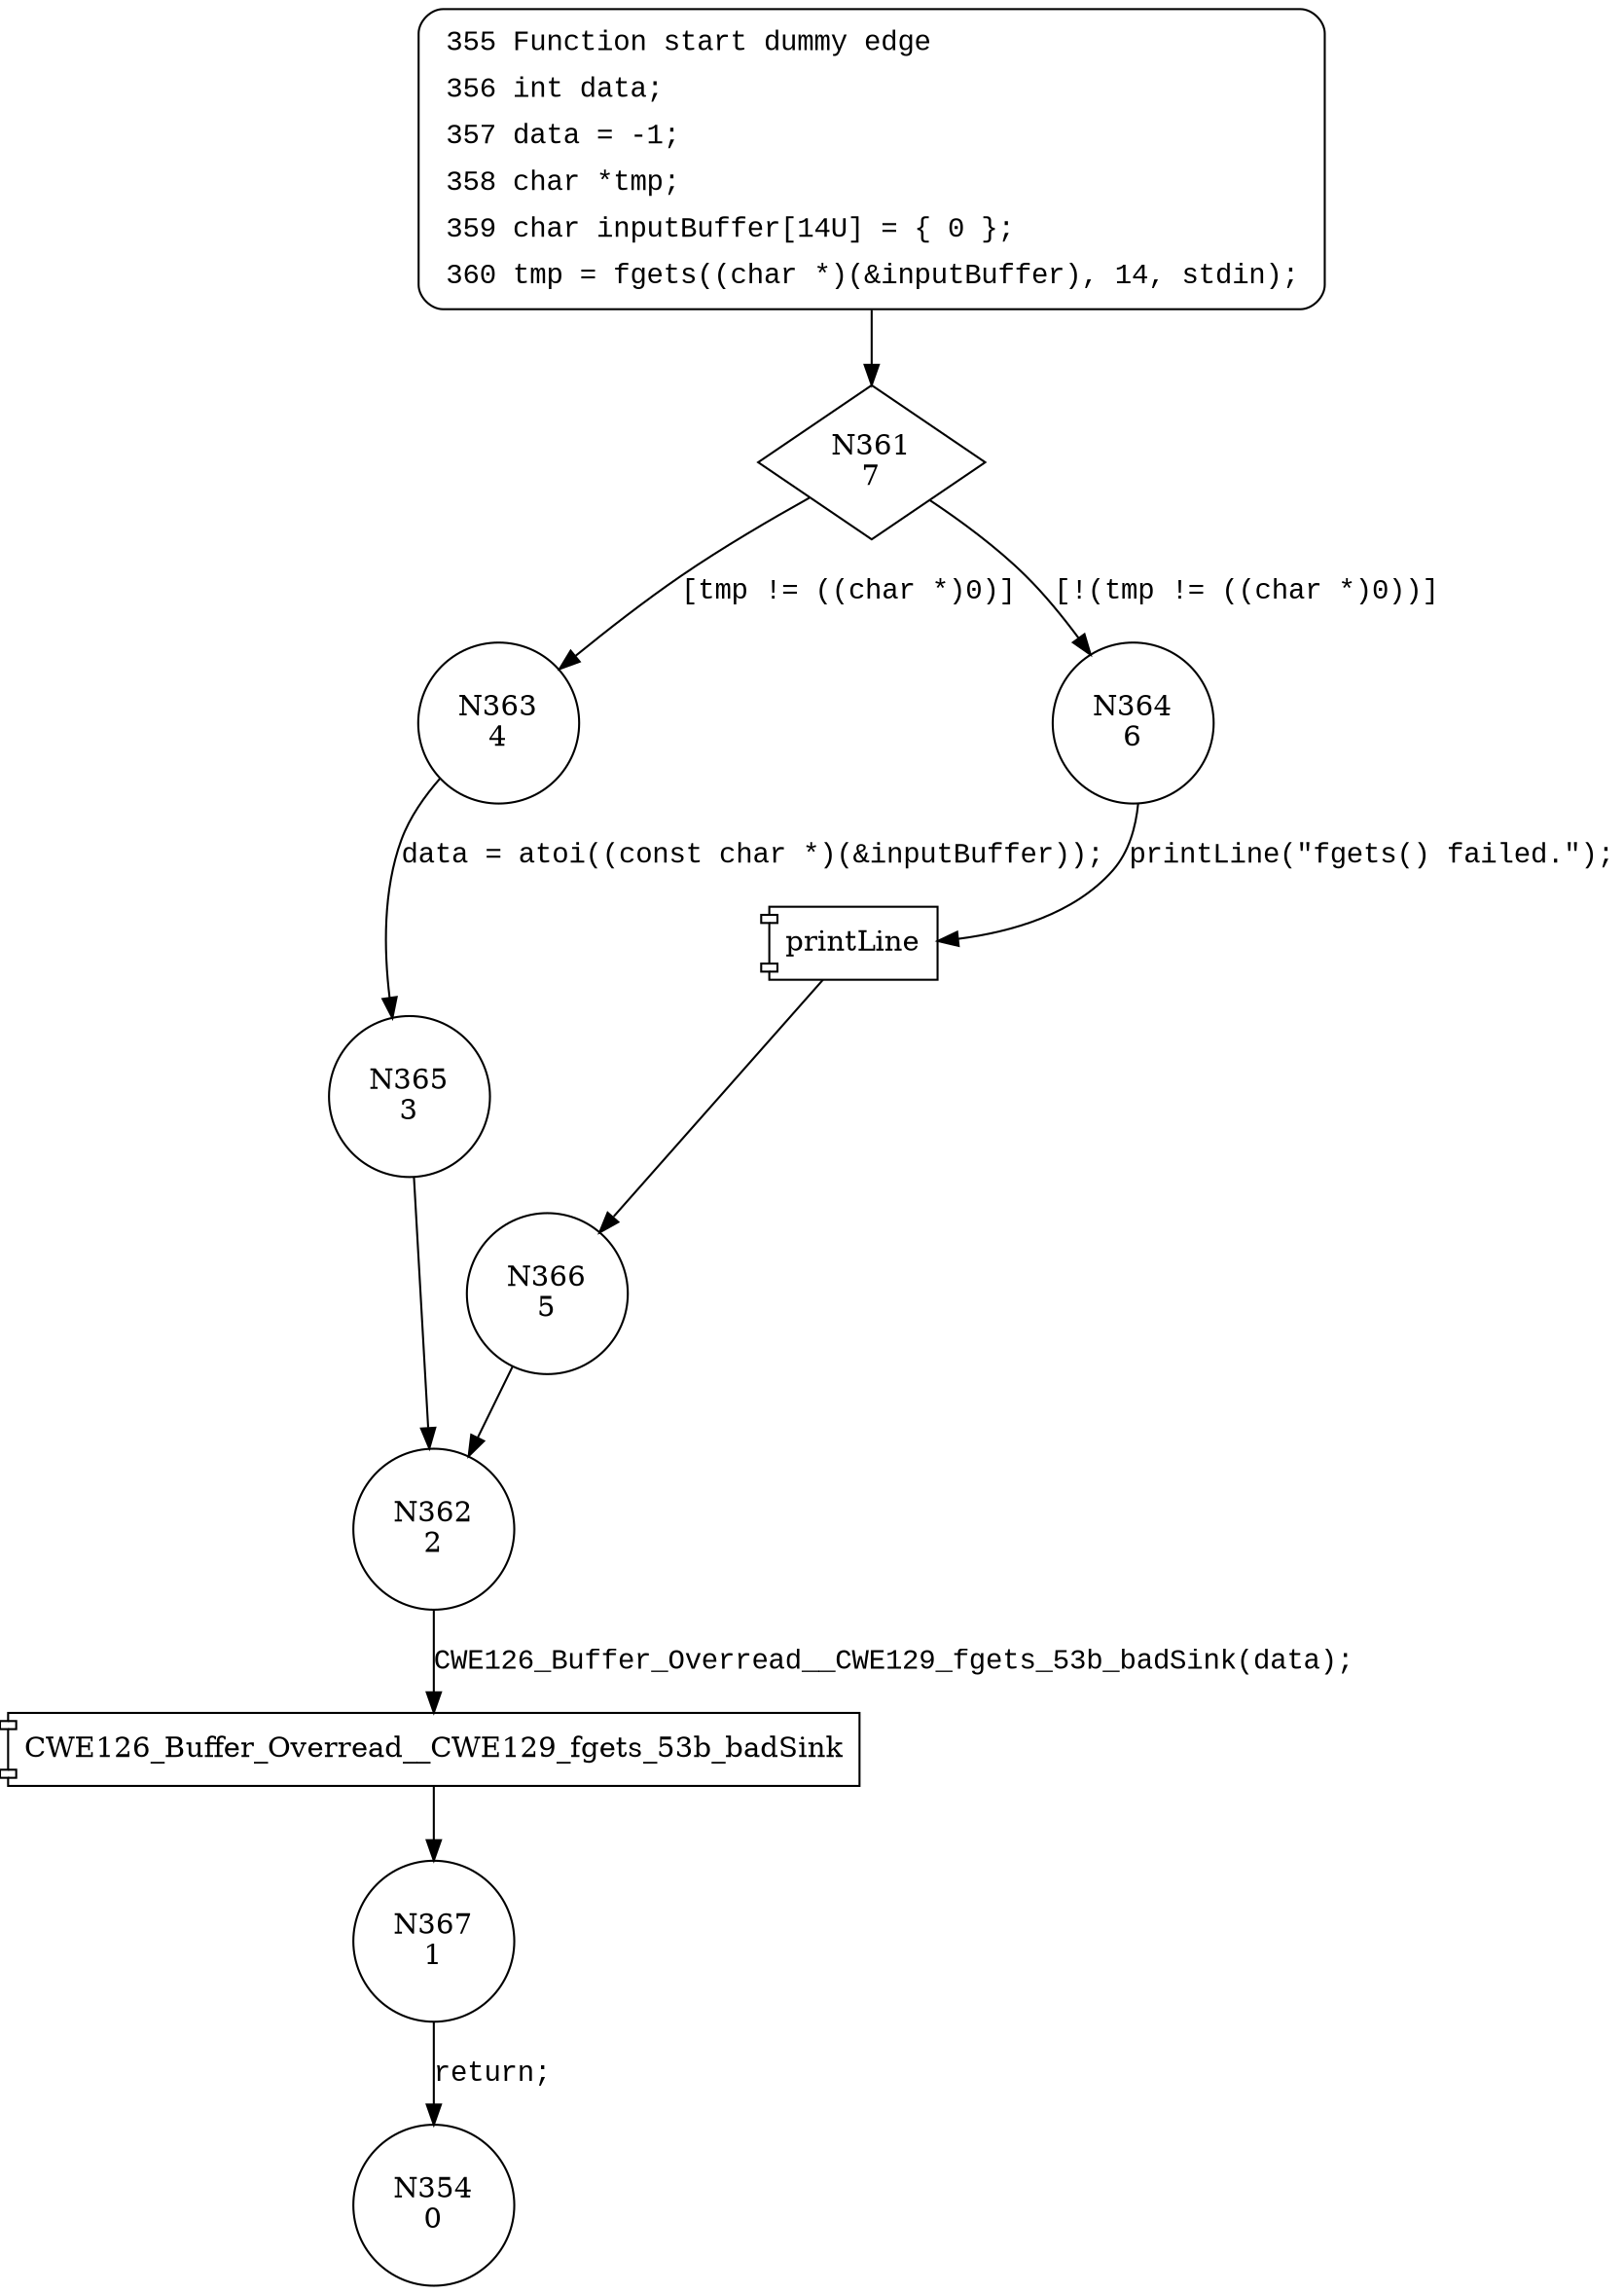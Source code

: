 digraph CWE126_Buffer_Overread__CWE129_fgets_53_bad {
361 [shape="diamond" label="N361\n7"]
363 [shape="circle" label="N363\n4"]
364 [shape="circle" label="N364\n6"]
366 [shape="circle" label="N366\n5"]
362 [shape="circle" label="N362\n2"]
367 [shape="circle" label="N367\n1"]
365 [shape="circle" label="N365\n3"]
354 [shape="circle" label="N354\n0"]
355 [style="filled,bold" penwidth="1" fillcolor="white" fontname="Courier New" shape="Mrecord" label=<<table border="0" cellborder="0" cellpadding="3" bgcolor="white"><tr><td align="right">355</td><td align="left">Function start dummy edge</td></tr><tr><td align="right">356</td><td align="left">int data;</td></tr><tr><td align="right">357</td><td align="left">data = -1;</td></tr><tr><td align="right">358</td><td align="left">char *tmp;</td></tr><tr><td align="right">359</td><td align="left">char inputBuffer[14U] = &#123; 0 &#125;;</td></tr><tr><td align="right">360</td><td align="left">tmp = fgets((char *)(&amp;inputBuffer), 14, stdin);</td></tr></table>>]
355 -> 361[label=""]
361 -> 363 [label="[tmp != ((char *)0)]" fontname="Courier New"]
361 -> 364 [label="[!(tmp != ((char *)0))]" fontname="Courier New"]
100034 [shape="component" label="printLine"]
364 -> 100034 [label="printLine(\"fgets() failed.\");" fontname="Courier New"]
100034 -> 366 [label="" fontname="Courier New"]
100035 [shape="component" label="CWE126_Buffer_Overread__CWE129_fgets_53b_badSink"]
362 -> 100035 [label="CWE126_Buffer_Overread__CWE129_fgets_53b_badSink(data);" fontname="Courier New"]
100035 -> 367 [label="" fontname="Courier New"]
363 -> 365 [label="data = atoi((const char *)(&inputBuffer));" fontname="Courier New"]
366 -> 362 [label="" fontname="Courier New"]
367 -> 354 [label="return;" fontname="Courier New"]
365 -> 362 [label="" fontname="Courier New"]
}